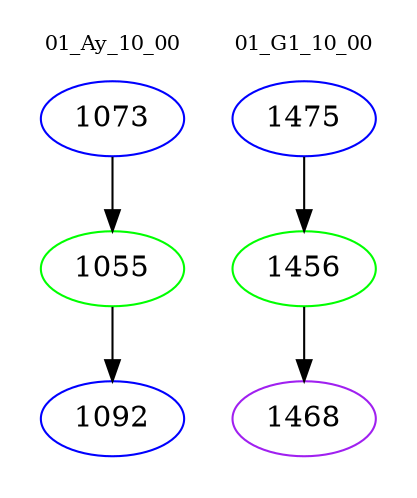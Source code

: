 digraph{
subgraph cluster_0 {
color = white
label = "01_Ay_10_00";
fontsize=10;
T0_1073 [label="1073", color="blue"]
T0_1073 -> T0_1055 [color="black"]
T0_1055 [label="1055", color="green"]
T0_1055 -> T0_1092 [color="black"]
T0_1092 [label="1092", color="blue"]
}
subgraph cluster_1 {
color = white
label = "01_G1_10_00";
fontsize=10;
T1_1475 [label="1475", color="blue"]
T1_1475 -> T1_1456 [color="black"]
T1_1456 [label="1456", color="green"]
T1_1456 -> T1_1468 [color="black"]
T1_1468 [label="1468", color="purple"]
}
}
